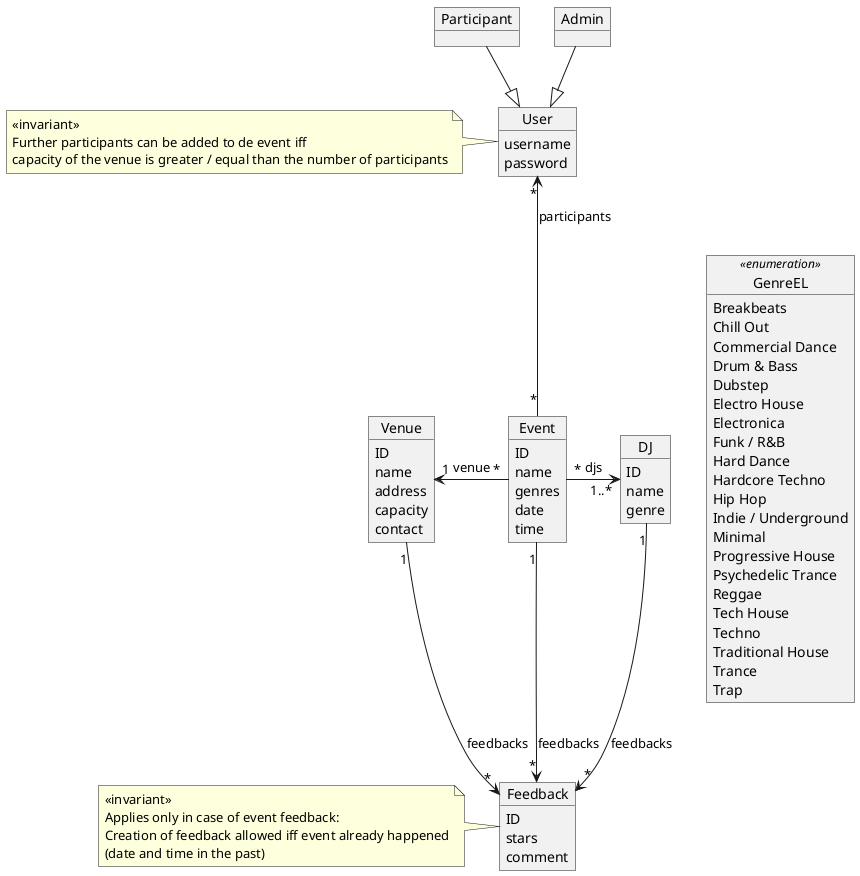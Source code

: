 @startuml model

object GenreEL <<enumeration>> {
  Breakbeats
  Chill Out
  Commercial Dance
  Drum & Bass
  Dubstep
  Electro House
  Electronica
  Funk / R&B
  Hard Dance
  Hardcore Techno
  Hip Hop
  Indie / Underground
  Minimal
  Progressive House
  Psychedelic Trance
  Reggae
  Tech House
  Techno
  Traditional House
  Trance
  Trap
}

object Event {
  ID
  name
  genres
  date
  time
}

object DJ {
  ID
  name
  genre
}

object User {
  username
  password
}

note left
  <<invariant>>
  Further participants can be added to de event iff 
  capacity of the venue is greater / equal than the number of participants
end note

object Admin {

}

object Participant {
  
}

object Venue {
  ID
  name
  address
  capacity
  contact
}

object Feedback {
  ID
  stars
  comment
}

note left
  <<invariant>>
  Applies only in case of event feedback:
  Creation of feedback allowed iff event already happened
  (date and time in the past)
end note

Admin -down-|> User
Participant -right[hidden]- Admin
Participant -down-|> User
Event "*" -up-> "*" User : participants
DJ -right[hidden]-> GenreEL

Event "1" --> "*" Feedback : feedbacks
Venue "1" --> "*" Feedback : feedbacks
DJ "1" --> "*" Feedback : feedbacks

Event "*" -left-> "1" Venue : venue
Event "*" -right-> "1..*" DJ : djs

@enduml

